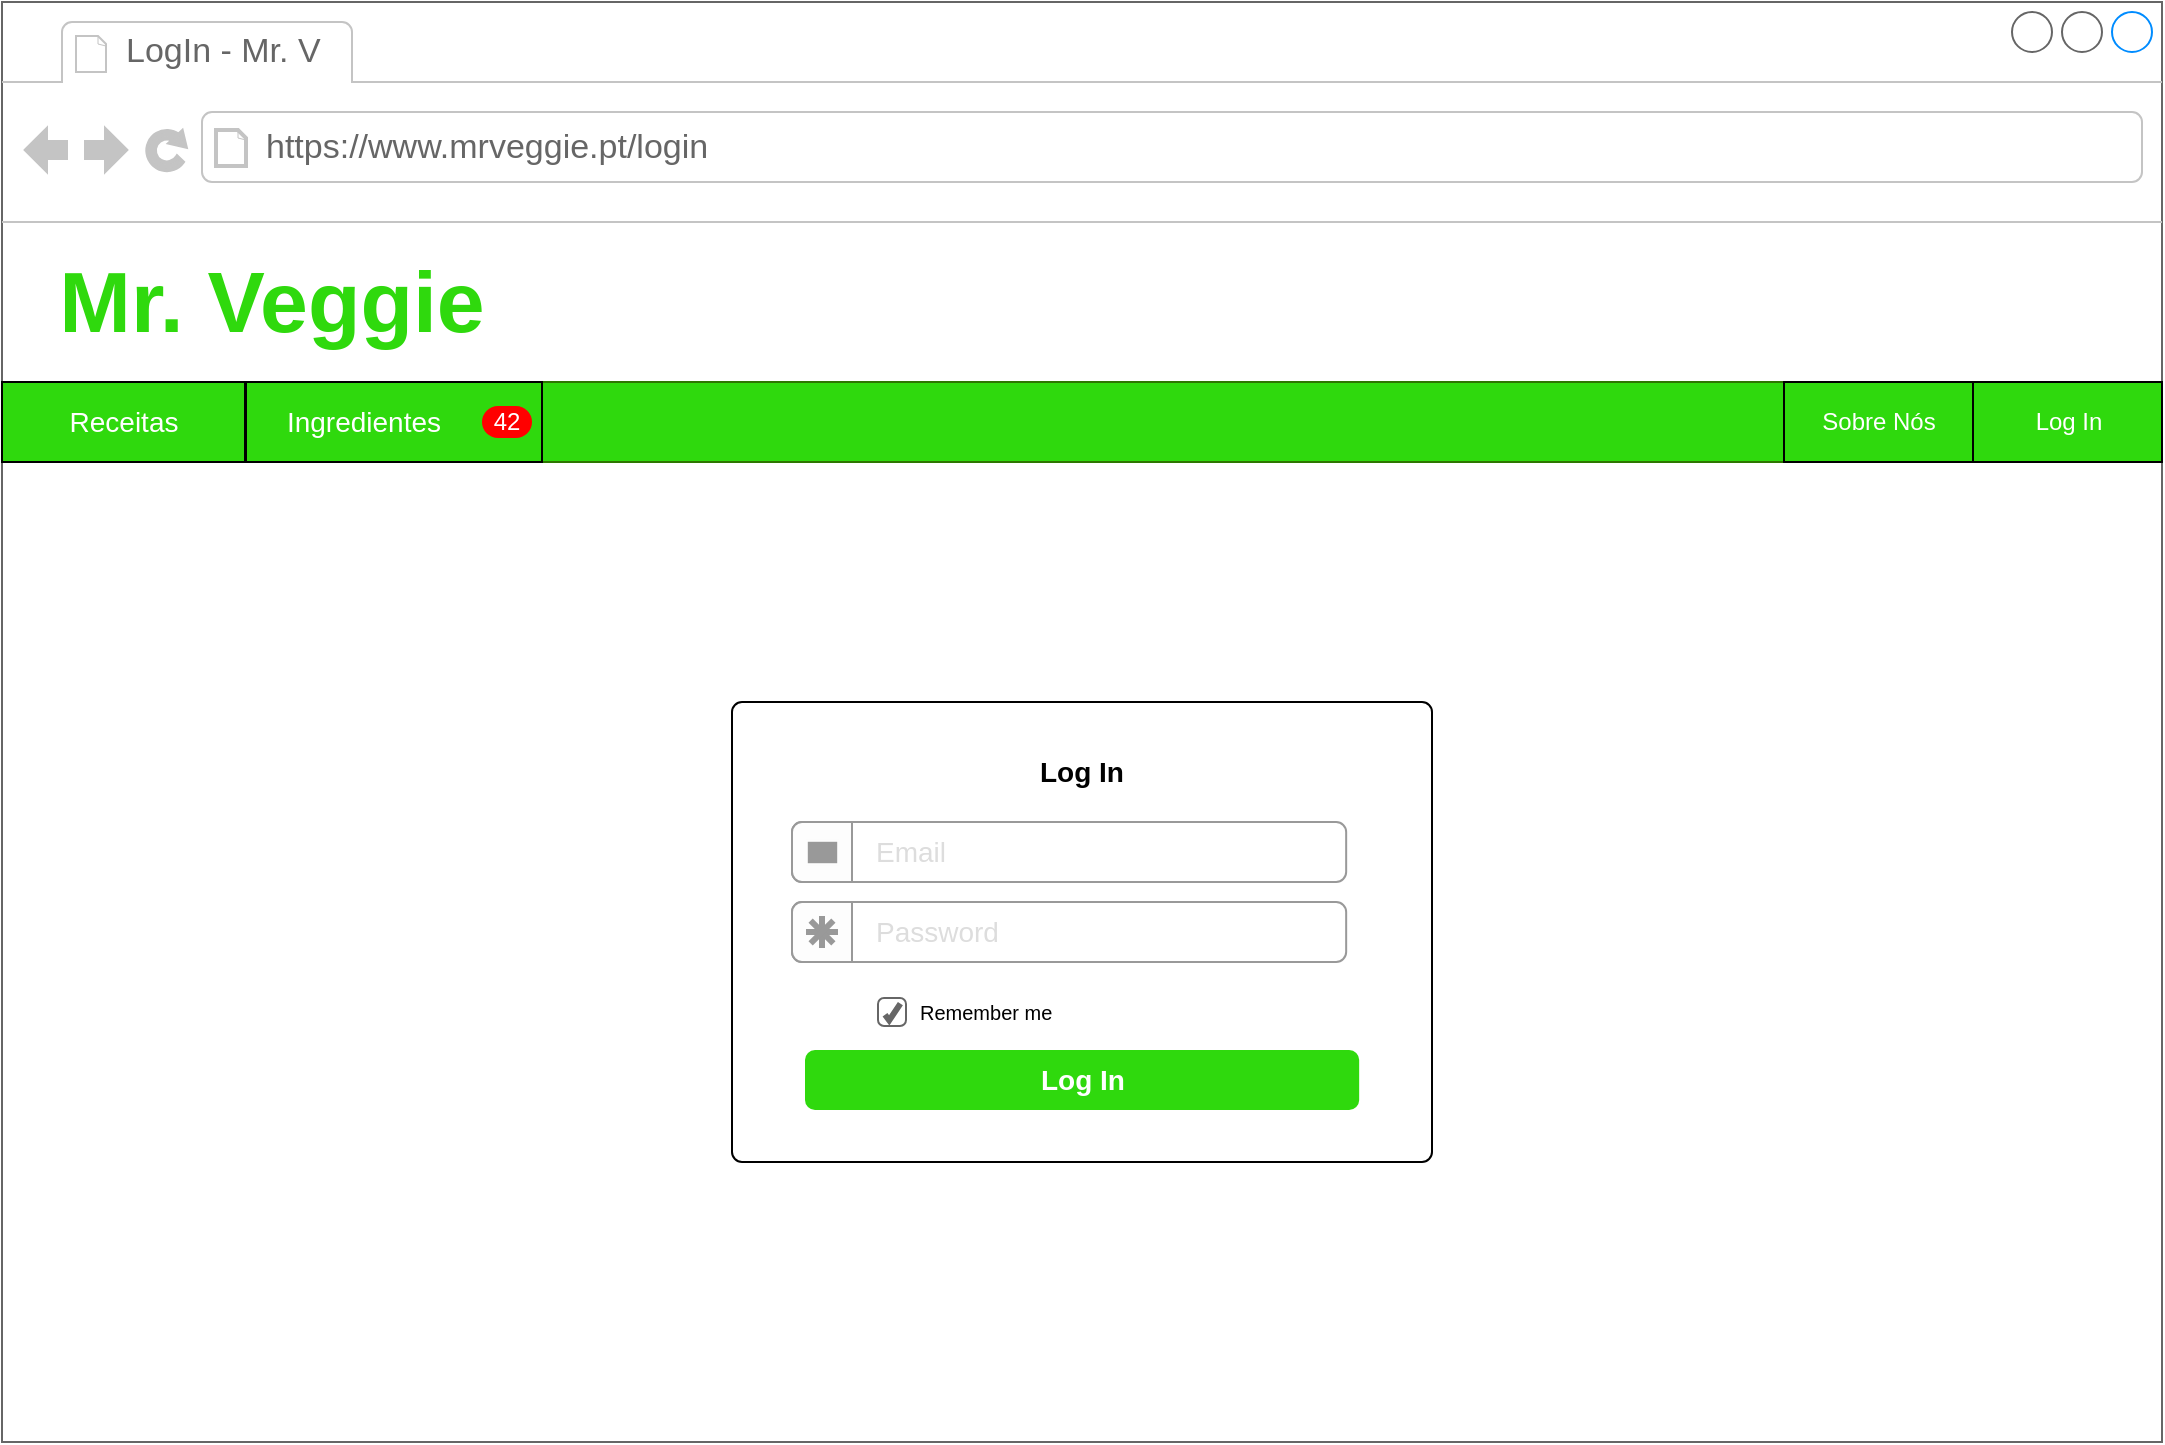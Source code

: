 <mxfile version="10.5.3"><diagram id="RmyYR7nFTQwOnw2JLD8I" name="Page-1"><mxGraphModel dx="1181" dy="547" grid="1" gridSize="10" guides="1" tooltips="1" connect="1" arrows="1" fold="1" page="1" pageScale="1" pageWidth="827" pageHeight="1169" math="0" shadow="0"><root><mxCell id="0"/><mxCell id="1" parent="0"/><mxCell id="y5sqJ-2SSFvz5n1qwgBJ-2" value="" style="strokeWidth=1;shadow=0;dashed=0;align=center;html=1;shape=mxgraph.mockup.containers.browserWindow;rSize=0;fillColor=#ffffff;strokeColor=#666666;strokeColor2=#008cff;strokeColor3=#c4c4c4;mainText=,;recursiveResize=0;" vertex="1" parent="1"><mxGeometry x="45" y="60" width="1080" height="720" as="geometry"/></mxCell><mxCell id="y5sqJ-2SSFvz5n1qwgBJ-3" value="LogIn - Mr. V&lt;br&gt;" style="strokeWidth=1;shadow=0;dashed=0;align=center;html=1;shape=mxgraph.mockup.containers.anchor;fontSize=17;fontColor=#666666;align=left;" vertex="1" parent="y5sqJ-2SSFvz5n1qwgBJ-2"><mxGeometry x="60" y="12" width="150" height="26" as="geometry"/></mxCell><mxCell id="y5sqJ-2SSFvz5n1qwgBJ-4" value="https://www.mrveggie.pt/login&lt;br&gt;" style="strokeWidth=1;shadow=0;dashed=0;align=center;html=1;shape=mxgraph.mockup.containers.anchor;rSize=0;fontSize=17;fontColor=#666666;align=left;" vertex="1" parent="y5sqJ-2SSFvz5n1qwgBJ-2"><mxGeometry x="130" y="60" width="250" height="26" as="geometry"/></mxCell><mxCell id="y5sqJ-2SSFvz5n1qwgBJ-6" value="Log In" style="html=1;shadow=0;dashed=0;shape=mxgraph.bootstrap.rrect;fillColor=#ffffff;align=center;rSize=5;strokeColor=#000000;verticalAlign=top;spacingTop=20;fontSize=14;fontStyle=1;whiteSpace=wrap;" vertex="1" parent="y5sqJ-2SSFvz5n1qwgBJ-2"><mxGeometry x="365" y="350" width="350" height="230" as="geometry"/></mxCell><mxCell id="y5sqJ-2SSFvz5n1qwgBJ-7" value="Email" style="html=1;shadow=0;dashed=0;shape=mxgraph.bootstrap.rrect;rSize=5;strokeColor=#999999;fillColor=#ffffff;fontSize=14;fontColor=#dddddd;align=left;spacingLeft=40;whiteSpace=wrap;resizeWidth=1;" vertex="1" parent="y5sqJ-2SSFvz5n1qwgBJ-6"><mxGeometry width="277.083" height="30" relative="1" as="geometry"><mxPoint x="30" y="60" as="offset"/></mxGeometry></mxCell><mxCell id="y5sqJ-2SSFvz5n1qwgBJ-8" value="" style="html=1;shadow=0;dashed=0;shape=mxgraph.bootstrap.leftButton;rSize=5;strokeColor=#999999;fillColor=#fdfdfd;resizeHeight=1;" vertex="1" parent="y5sqJ-2SSFvz5n1qwgBJ-7"><mxGeometry width="30" height="30" relative="1" as="geometry"/></mxCell><mxCell id="y5sqJ-2SSFvz5n1qwgBJ-9" value="" style="html=1;shadow=0;dashed=0;shape=mxgraph.bootstrap.mail;strokeColor=#fdfdfd;fillColor=#999999;strokeWidth=1.3;" vertex="1" parent="y5sqJ-2SSFvz5n1qwgBJ-8"><mxGeometry x="0.5" y="0.5" width="16" height="12" relative="1" as="geometry"><mxPoint x="-8" y="-6" as="offset"/></mxGeometry></mxCell><mxCell id="y5sqJ-2SSFvz5n1qwgBJ-10" value="Password" style="html=1;shadow=0;dashed=0;shape=mxgraph.bootstrap.rrect;fillColor=#ffffff;rSize=5;strokeColor=#999999;fontSize=14;fontColor=#dddddd;align=left;spacingLeft=40;whiteSpace=wrap;resizeWidth=1;" vertex="1" parent="y5sqJ-2SSFvz5n1qwgBJ-6"><mxGeometry width="277.083" height="30" relative="1" as="geometry"><mxPoint x="30" y="100" as="offset"/></mxGeometry></mxCell><mxCell id="y5sqJ-2SSFvz5n1qwgBJ-11" value="" style="html=1;shadow=0;dashed=0;shape=mxgraph.bootstrap.leftButton;rSize=5;strokeColor=#999999;fillColor=#fdfdfd;resizeHeight=1;" vertex="1" parent="y5sqJ-2SSFvz5n1qwgBJ-10"><mxGeometry width="30" height="30" relative="1" as="geometry"><mxPoint as="offset"/></mxGeometry></mxCell><mxCell id="y5sqJ-2SSFvz5n1qwgBJ-12" value="" style="html=1;shadow=0;dashed=0;shape=mxgraph.bootstrap.password;strokeColor=#999999;strokeWidth=3;" vertex="1" parent="y5sqJ-2SSFvz5n1qwgBJ-11"><mxGeometry x="0.5" y="0.5" width="16" height="16" relative="1" as="geometry"><mxPoint x="-8" y="-8" as="offset"/></mxGeometry></mxCell><mxCell id="y5sqJ-2SSFvz5n1qwgBJ-13" value="Remember me" style="html=1;shadow=0;dashed=0;shape=mxgraph.bootstrap.checkbox;rSize=3;strokeColor=#666666;fillColor=#ffffff;labelPosition=right;align=left;spacingLeft=5;fontSize=10;" vertex="1" parent="y5sqJ-2SSFvz5n1qwgBJ-6"><mxGeometry width="14" height="14" relative="1" as="geometry"><mxPoint x="73" y="148" as="offset"/></mxGeometry></mxCell><mxCell id="y5sqJ-2SSFvz5n1qwgBJ-14" value="Log In" style="html=1;shadow=0;dashed=0;shape=mxgraph.bootstrap.rrect;rSize=5;strokeColor=none;fillColor=#2FD90D;fontColor=#ffffff;fontSize=14;fontStyle=1;whiteSpace=wrap;resizeWidth=1;" vertex="1" parent="y5sqJ-2SSFvz5n1qwgBJ-6"><mxGeometry y="1" width="277.083" height="30" relative="1" as="geometry"><mxPoint x="36.5" y="-56" as="offset"/></mxGeometry></mxCell><mxCell id="y5sqJ-2SSFvz5n1qwgBJ-19" value="" style="html=1;shadow=0;dashed=0;shape=mxgraph.bootstrap.rect;whiteSpace=wrap;fillColor=#2FD90D;strokeColor=#2D7600;fontColor=#ffffff;" vertex="1" parent="y5sqJ-2SSFvz5n1qwgBJ-2"><mxGeometry y="190" width="1080" height="40" as="geometry"/></mxCell><mxCell id="y5sqJ-2SSFvz5n1qwgBJ-20" value="&lt;font color=&quot;#ffffff&quot;&gt;Receitas&lt;/font&gt;" style="html=1;shadow=0;dashed=0;fillColor=none;strokeColor=#000000;shape=mxgraph.bootstrap.rect;fontColor=#999999;fontSize=14;whiteSpace=wrap;" vertex="1" parent="y5sqJ-2SSFvz5n1qwgBJ-19"><mxGeometry width="121.5" height="40" as="geometry"/></mxCell><mxCell id="y5sqJ-2SSFvz5n1qwgBJ-23" value="&lt;font style=&quot;font-size: 14px&quot;&gt;Ingredientes&lt;/font&gt;" style="html=1;shadow=0;dashed=0;fillColor=none;strokeColor=#000000;shape=mxgraph.bootstrap.rect;fontColor=#FFFFFF;spacingRight=30;whiteSpace=wrap;" vertex="1" parent="y5sqJ-2SSFvz5n1qwgBJ-19"><mxGeometry x="122" width="148" height="40" as="geometry"/></mxCell><mxCell id="y5sqJ-2SSFvz5n1qwgBJ-24" value="42" style="html=1;shadow=0;dashed=0;shape=mxgraph.bootstrap.rrect;rSize=8;fillColor=#ff0000;strokeColor=none;fontColor=#ffffff;whiteSpace=wrap;" vertex="1" parent="y5sqJ-2SSFvz5n1qwgBJ-23"><mxGeometry x="1" y="0.5" width="25" height="16" relative="1" as="geometry"><mxPoint x="-30" y="-8" as="offset"/></mxGeometry></mxCell><mxCell id="y5sqJ-2SSFvz5n1qwgBJ-26" value="Sobre Nós" style="html=1;shadow=0;dashed=0;fillColor=none;strokeColor=#000000;shape=mxgraph.bootstrap.rect;fontColor=#FFFFFF;whiteSpace=wrap;" vertex="1" parent="y5sqJ-2SSFvz5n1qwgBJ-19"><mxGeometry x="891.0" width="94.5" height="40" as="geometry"/></mxCell><mxCell id="y5sqJ-2SSFvz5n1qwgBJ-28" value="Log In" style="html=1;shadow=0;dashed=0;fillColor=none;strokeColor=#000000;shape=mxgraph.bootstrap.rect;fontColor=#FFFFFF;whiteSpace=wrap;" vertex="1" parent="y5sqJ-2SSFvz5n1qwgBJ-19"><mxGeometry x="985.5" width="94.5" height="40" as="geometry"/></mxCell><mxCell id="y5sqJ-2SSFvz5n1qwgBJ-33" value="&lt;font color=&quot;#2fd90d&quot; style=&quot;font-size: 43px&quot;&gt;Mr. Veggie&lt;/font&gt;" style="text;html=1;strokeColor=none;fillColor=none;align=center;verticalAlign=middle;whiteSpace=wrap;rounded=0;fontColor=#FFFFFF;fontSize=43;fontStyle=1" vertex="1" parent="y5sqJ-2SSFvz5n1qwgBJ-2"><mxGeometry y="110" width="270" height="80" as="geometry"/></mxCell></root></mxGraphModel></diagram></mxfile>